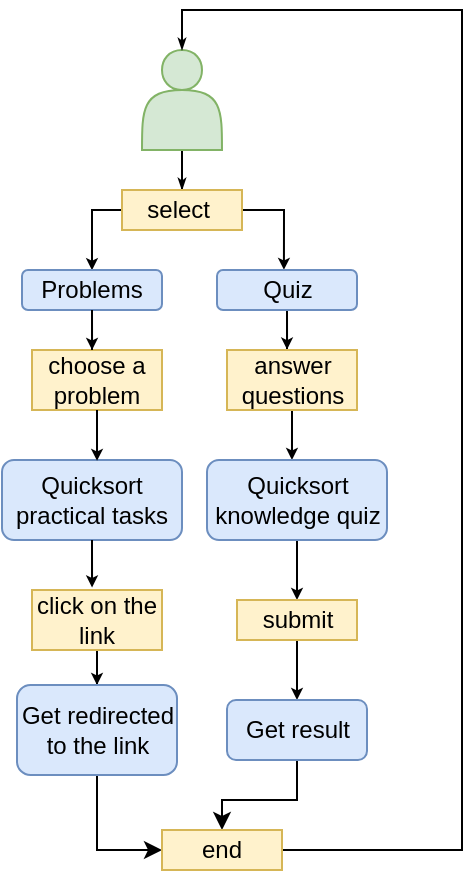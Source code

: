 <mxfile version="24.3.1" type="github">
  <diagram id="C5RBs43oDa-KdzZeNtuy" name="Page-1">
    <mxGraphModel dx="1048" dy="623" grid="1" gridSize="10" guides="1" tooltips="1" connect="1" arrows="1" fold="1" page="1" pageScale="1" pageWidth="827" pageHeight="1169" math="0" shadow="0">
      <root>
        <mxCell id="WIyWlLk6GJQsqaUBKTNV-0" />
        <mxCell id="WIyWlLk6GJQsqaUBKTNV-1" parent="WIyWlLk6GJQsqaUBKTNV-0" />
        <mxCell id="BUnZnCYHiM6jFHmmQ2mO-3" style="edgeStyle=orthogonalEdgeStyle;rounded=0;orthogonalLoop=1;jettySize=auto;html=1;endSize=3;endArrow=classicThin;endFill=1;" parent="WIyWlLk6GJQsqaUBKTNV-1" source="BUnZnCYHiM6jFHmmQ2mO-2" target="BUnZnCYHiM6jFHmmQ2mO-4" edge="1">
          <mxGeometry relative="1" as="geometry">
            <mxPoint x="280" y="140" as="targetPoint" />
          </mxGeometry>
        </mxCell>
        <mxCell id="BUnZnCYHiM6jFHmmQ2mO-2" value="" style="shape=actor;whiteSpace=wrap;html=1;fillColor=#d5e8d4;strokeColor=#82b366;" parent="WIyWlLk6GJQsqaUBKTNV-1" vertex="1">
          <mxGeometry x="260" y="70" width="40" height="50" as="geometry" />
        </mxCell>
        <mxCell id="h0-PWPdMBzcsLnz78Mjs-4" style="edgeStyle=orthogonalEdgeStyle;rounded=0;orthogonalLoop=1;jettySize=auto;html=1;entryX=0.478;entryY=-0.003;entryDx=0;entryDy=0;entryPerimeter=0;endSize=3;" edge="1" parent="WIyWlLk6GJQsqaUBKTNV-1" source="BUnZnCYHiM6jFHmmQ2mO-4" target="BUnZnCYHiM6jFHmmQ2mO-6">
          <mxGeometry relative="1" as="geometry">
            <mxPoint x="330" y="170" as="targetPoint" />
            <Array as="points">
              <mxPoint x="331" y="150" />
            </Array>
          </mxGeometry>
        </mxCell>
        <mxCell id="h0-PWPdMBzcsLnz78Mjs-5" style="edgeStyle=orthogonalEdgeStyle;rounded=0;orthogonalLoop=1;jettySize=auto;html=1;entryX=0.493;entryY=0.003;entryDx=0;entryDy=0;entryPerimeter=0;endSize=3;" edge="1" parent="WIyWlLk6GJQsqaUBKTNV-1" source="BUnZnCYHiM6jFHmmQ2mO-4" target="h0-PWPdMBzcsLnz78Mjs-2">
          <mxGeometry relative="1" as="geometry">
            <mxPoint x="230" y="160" as="targetPoint" />
            <Array as="points">
              <mxPoint x="235" y="150" />
              <mxPoint x="235" y="180" />
            </Array>
          </mxGeometry>
        </mxCell>
        <mxCell id="BUnZnCYHiM6jFHmmQ2mO-4" value="select&amp;nbsp;" style="rounded=0;whiteSpace=wrap;html=1;fillColor=#fff2cc;strokeColor=#d6b656;" parent="WIyWlLk6GJQsqaUBKTNV-1" vertex="1">
          <mxGeometry x="250" y="140" width="60" height="20" as="geometry" />
        </mxCell>
        <mxCell id="h0-PWPdMBzcsLnz78Mjs-7" style="edgeStyle=orthogonalEdgeStyle;rounded=0;orthogonalLoop=1;jettySize=auto;html=1;entryX=0.462;entryY=-0.007;entryDx=0;entryDy=0;endSize=3;entryPerimeter=0;" edge="1" parent="WIyWlLk6GJQsqaUBKTNV-1" source="BUnZnCYHiM6jFHmmQ2mO-6" target="BUnZnCYHiM6jFHmmQ2mO-8">
          <mxGeometry relative="1" as="geometry" />
        </mxCell>
        <mxCell id="BUnZnCYHiM6jFHmmQ2mO-6" value="Quiz" style="rounded=1;whiteSpace=wrap;html=1;fillColor=#dae8fc;strokeColor=#6c8ebf;" parent="WIyWlLk6GJQsqaUBKTNV-1" vertex="1">
          <mxGeometry x="297.5" y="180" width="70" height="20" as="geometry" />
        </mxCell>
        <mxCell id="h0-PWPdMBzcsLnz78Mjs-21" style="edgeStyle=orthogonalEdgeStyle;rounded=0;orthogonalLoop=1;jettySize=auto;html=1;entryX=0.472;entryY=0;entryDx=0;entryDy=0;entryPerimeter=0;endSize=3;" edge="1" parent="WIyWlLk6GJQsqaUBKTNV-1" source="BUnZnCYHiM6jFHmmQ2mO-8" target="BUnZnCYHiM6jFHmmQ2mO-9">
          <mxGeometry relative="1" as="geometry">
            <mxPoint x="335.0" y="270" as="targetPoint" />
          </mxGeometry>
        </mxCell>
        <mxCell id="BUnZnCYHiM6jFHmmQ2mO-8" value="answer questions" style="rounded=0;whiteSpace=wrap;html=1;fillColor=#fff2cc;strokeColor=#d6b656;" parent="WIyWlLk6GJQsqaUBKTNV-1" vertex="1">
          <mxGeometry x="302.5" y="220" width="65" height="30" as="geometry" />
        </mxCell>
        <mxCell id="h0-PWPdMBzcsLnz78Mjs-24" style="edgeStyle=orthogonalEdgeStyle;rounded=0;orthogonalLoop=1;jettySize=auto;html=1;entryX=0.5;entryY=0;entryDx=0;entryDy=0;endSize=3;" edge="1" parent="WIyWlLk6GJQsqaUBKTNV-1" source="BUnZnCYHiM6jFHmmQ2mO-9" target="BUnZnCYHiM6jFHmmQ2mO-18">
          <mxGeometry relative="1" as="geometry">
            <mxPoint x="337.5" y="340" as="targetPoint" />
          </mxGeometry>
        </mxCell>
        <mxCell id="BUnZnCYHiM6jFHmmQ2mO-9" value="Quicksort knowledge quiz" style="rounded=1;whiteSpace=wrap;html=1;fillColor=#dae8fc;strokeColor=#6c8ebf;" parent="WIyWlLk6GJQsqaUBKTNV-1" vertex="1">
          <mxGeometry x="292.5" y="275" width="90" height="40" as="geometry" />
        </mxCell>
        <mxCell id="h0-PWPdMBzcsLnz78Mjs-20" style="edgeStyle=orthogonalEdgeStyle;rounded=0;orthogonalLoop=1;jettySize=auto;html=1;endSize=3;" edge="1" parent="WIyWlLk6GJQsqaUBKTNV-1" source="BUnZnCYHiM6jFHmmQ2mO-17" target="BUnZnCYHiM6jFHmmQ2mO-27">
          <mxGeometry relative="1" as="geometry" />
        </mxCell>
        <mxCell id="BUnZnCYHiM6jFHmmQ2mO-17" value="click on the link" style="rounded=0;whiteSpace=wrap;html=1;fillColor=#fff2cc;strokeColor=#d6b656;" parent="WIyWlLk6GJQsqaUBKTNV-1" vertex="1">
          <mxGeometry x="205" y="340" width="65" height="30" as="geometry" />
        </mxCell>
        <mxCell id="h0-PWPdMBzcsLnz78Mjs-23" style="edgeStyle=orthogonalEdgeStyle;rounded=0;orthogonalLoop=1;jettySize=auto;html=1;entryX=0.5;entryY=0;entryDx=0;entryDy=0;endSize=3;" edge="1" parent="WIyWlLk6GJQsqaUBKTNV-1" source="BUnZnCYHiM6jFHmmQ2mO-18" target="BUnZnCYHiM6jFHmmQ2mO-25">
          <mxGeometry relative="1" as="geometry">
            <mxPoint x="350.0" y="390" as="targetPoint" />
          </mxGeometry>
        </mxCell>
        <mxCell id="BUnZnCYHiM6jFHmmQ2mO-18" value="submit" style="rounded=0;whiteSpace=wrap;html=1;fillColor=#fff2cc;strokeColor=#d6b656;" parent="WIyWlLk6GJQsqaUBKTNV-1" vertex="1">
          <mxGeometry x="307.5" y="345" width="60" height="20" as="geometry" />
        </mxCell>
        <mxCell id="h0-PWPdMBzcsLnz78Mjs-14" style="edgeStyle=orthogonalEdgeStyle;rounded=0;orthogonalLoop=1;jettySize=auto;html=1;entryX=0.5;entryY=0;entryDx=0;entryDy=0;" edge="1" parent="WIyWlLk6GJQsqaUBKTNV-1" source="BUnZnCYHiM6jFHmmQ2mO-25" target="BUnZnCYHiM6jFHmmQ2mO-40">
          <mxGeometry relative="1" as="geometry" />
        </mxCell>
        <mxCell id="BUnZnCYHiM6jFHmmQ2mO-25" value="Get result" style="rounded=1;whiteSpace=wrap;html=1;fillColor=#dae8fc;strokeColor=#6c8ebf;" parent="WIyWlLk6GJQsqaUBKTNV-1" vertex="1">
          <mxGeometry x="302.5" y="395" width="70" height="30" as="geometry" />
        </mxCell>
        <mxCell id="h0-PWPdMBzcsLnz78Mjs-13" style="edgeStyle=orthogonalEdgeStyle;rounded=0;orthogonalLoop=1;jettySize=auto;html=1;entryX=0;entryY=0.5;entryDx=0;entryDy=0;" edge="1" parent="WIyWlLk6GJQsqaUBKTNV-1" source="BUnZnCYHiM6jFHmmQ2mO-27" target="BUnZnCYHiM6jFHmmQ2mO-40">
          <mxGeometry relative="1" as="geometry" />
        </mxCell>
        <mxCell id="BUnZnCYHiM6jFHmmQ2mO-27" value="Get redirected to the link" style="rounded=1;whiteSpace=wrap;html=1;fillColor=#dae8fc;strokeColor=#6c8ebf;" parent="WIyWlLk6GJQsqaUBKTNV-1" vertex="1">
          <mxGeometry x="197.5" y="387.5" width="80" height="45" as="geometry" />
        </mxCell>
        <mxCell id="BUnZnCYHiM6jFHmmQ2mO-32" style="edgeStyle=orthogonalEdgeStyle;rounded=0;orthogonalLoop=1;jettySize=auto;html=1;entryX=0.5;entryY=0;entryDx=0;entryDy=0;endArrow=classicThin;endFill=1;endSize=3;exitX=1;exitY=0.5;exitDx=0;exitDy=0;" parent="WIyWlLk6GJQsqaUBKTNV-1" source="BUnZnCYHiM6jFHmmQ2mO-40" target="BUnZnCYHiM6jFHmmQ2mO-2" edge="1">
          <mxGeometry relative="1" as="geometry">
            <mxPoint x="530" y="90" as="targetPoint" />
            <mxPoint x="320.0" y="520" as="sourcePoint" />
            <Array as="points">
              <mxPoint x="420" y="470" />
              <mxPoint x="420" y="50" />
              <mxPoint x="280" y="50" />
            </Array>
          </mxGeometry>
        </mxCell>
        <mxCell id="BUnZnCYHiM6jFHmmQ2mO-40" value="end" style="rounded=0;whiteSpace=wrap;html=1;fillColor=#fff2cc;strokeColor=#d6b656;" parent="WIyWlLk6GJQsqaUBKTNV-1" vertex="1">
          <mxGeometry x="270" y="460" width="60" height="20" as="geometry" />
        </mxCell>
        <mxCell id="h0-PWPdMBzcsLnz78Mjs-2" value="Problems" style="rounded=1;whiteSpace=wrap;html=1;fillColor=#dae8fc;strokeColor=#6c8ebf;" vertex="1" parent="WIyWlLk6GJQsqaUBKTNV-1">
          <mxGeometry x="200" y="180" width="70" height="20" as="geometry" />
        </mxCell>
        <mxCell id="h0-PWPdMBzcsLnz78Mjs-6" value="choose a problem" style="rounded=0;whiteSpace=wrap;html=1;fillColor=#fff2cc;strokeColor=#d6b656;" vertex="1" parent="WIyWlLk6GJQsqaUBKTNV-1">
          <mxGeometry x="205" y="220" width="65" height="30" as="geometry" />
        </mxCell>
        <mxCell id="h0-PWPdMBzcsLnz78Mjs-8" style="edgeStyle=orthogonalEdgeStyle;rounded=0;orthogonalLoop=1;jettySize=auto;html=1;entryX=0.462;entryY=0;entryDx=0;entryDy=0;entryPerimeter=0;endSize=3;" edge="1" parent="WIyWlLk6GJQsqaUBKTNV-1" source="h0-PWPdMBzcsLnz78Mjs-2" target="h0-PWPdMBzcsLnz78Mjs-6">
          <mxGeometry relative="1" as="geometry" />
        </mxCell>
        <mxCell id="h0-PWPdMBzcsLnz78Mjs-10" value="Quicksort practical tasks" style="rounded=1;whiteSpace=wrap;html=1;fillColor=#dae8fc;strokeColor=#6c8ebf;" vertex="1" parent="WIyWlLk6GJQsqaUBKTNV-1">
          <mxGeometry x="190" y="275" width="90" height="40" as="geometry" />
        </mxCell>
        <mxCell id="h0-PWPdMBzcsLnz78Mjs-16" style="edgeStyle=orthogonalEdgeStyle;rounded=0;orthogonalLoop=1;jettySize=auto;html=1;entryX=0.528;entryY=0.011;entryDx=0;entryDy=0;entryPerimeter=0;endSize=3;" edge="1" parent="WIyWlLk6GJQsqaUBKTNV-1" source="h0-PWPdMBzcsLnz78Mjs-6" target="h0-PWPdMBzcsLnz78Mjs-10">
          <mxGeometry relative="1" as="geometry" />
        </mxCell>
        <mxCell id="h0-PWPdMBzcsLnz78Mjs-17" style="edgeStyle=orthogonalEdgeStyle;rounded=0;orthogonalLoop=1;jettySize=auto;html=1;entryX=0.462;entryY=-0.042;entryDx=0;entryDy=0;entryPerimeter=0;endSize=3;" edge="1" parent="WIyWlLk6GJQsqaUBKTNV-1" source="h0-PWPdMBzcsLnz78Mjs-10" target="BUnZnCYHiM6jFHmmQ2mO-17">
          <mxGeometry relative="1" as="geometry" />
        </mxCell>
      </root>
    </mxGraphModel>
  </diagram>
</mxfile>
